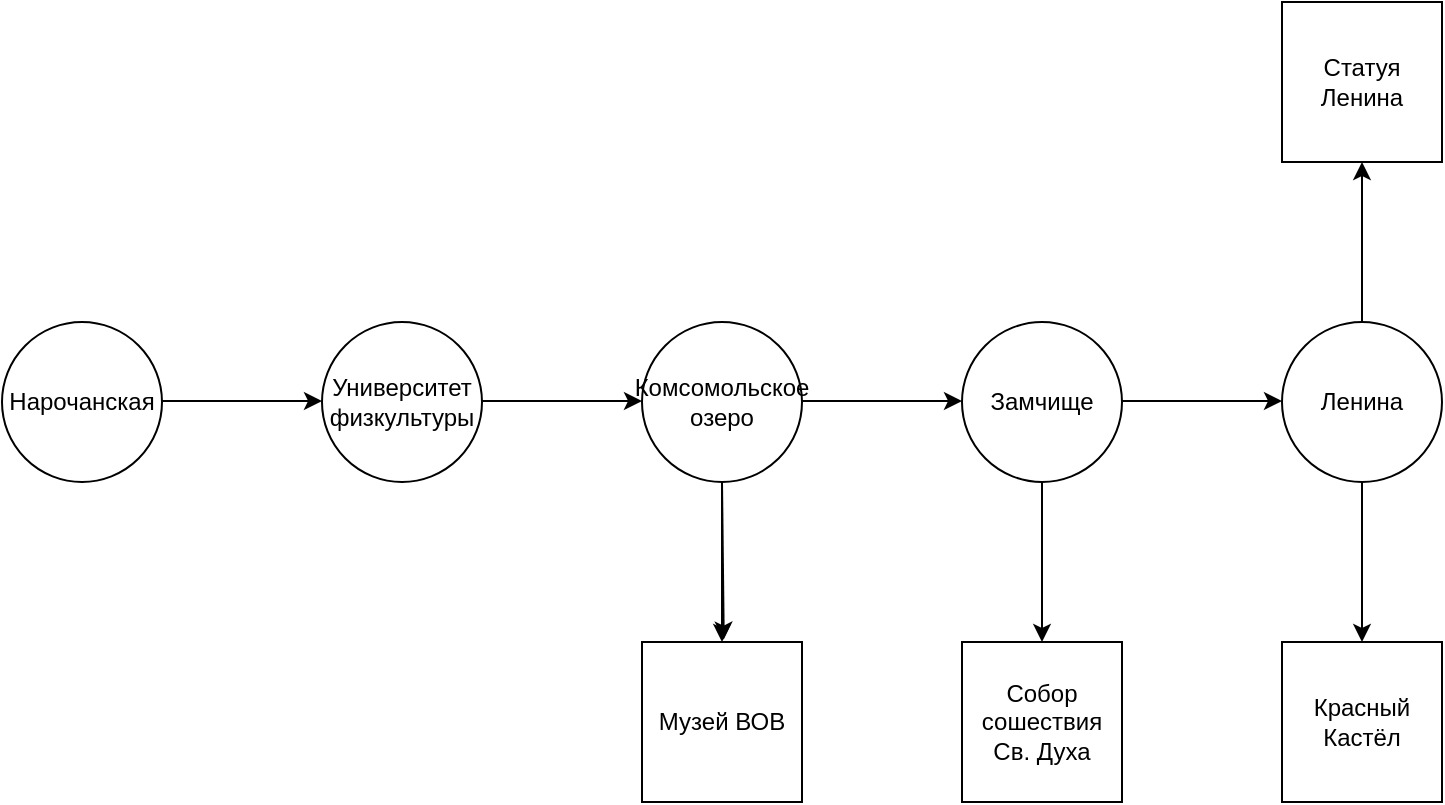 <mxfile version="24.4.4" type="device" pages="2">
  <diagram name="Автобусные остановки и достопримечательности на них" id="VE9fQW2GGmqCkDkTgluT">
    <mxGraphModel dx="1008" dy="621" grid="1" gridSize="10" guides="1" tooltips="1" connect="1" arrows="1" fold="1" page="1" pageScale="1" pageWidth="827" pageHeight="1169" math="0" shadow="0">
      <root>
        <mxCell id="0" />
        <mxCell id="1" parent="0" />
        <mxCell id="gk4gvXFLaNF_-KroWZaC-1" value="Нарочанская" style="ellipse;whiteSpace=wrap;html=1;aspect=fixed;" vertex="1" parent="1">
          <mxGeometry x="40" y="200" width="80" height="80" as="geometry" />
        </mxCell>
        <mxCell id="gk4gvXFLaNF_-KroWZaC-2" value="Университет физкультуры" style="ellipse;whiteSpace=wrap;html=1;aspect=fixed;" vertex="1" parent="1">
          <mxGeometry x="200" y="200" width="80" height="80" as="geometry" />
        </mxCell>
        <mxCell id="gk4gvXFLaNF_-KroWZaC-14" value="" style="edgeStyle=orthogonalEdgeStyle;rounded=0;orthogonalLoop=1;jettySize=auto;html=1;" edge="1" parent="1" source="gk4gvXFLaNF_-KroWZaC-3" target="gk4gvXFLaNF_-KroWZaC-11">
          <mxGeometry relative="1" as="geometry" />
        </mxCell>
        <mxCell id="gk4gvXFLaNF_-KroWZaC-3" value="Комсомольское озеро" style="ellipse;whiteSpace=wrap;html=1;aspect=fixed;" vertex="1" parent="1">
          <mxGeometry x="360" y="200" width="80" height="80" as="geometry" />
        </mxCell>
        <mxCell id="gk4gvXFLaNF_-KroWZaC-4" value="Замчище" style="ellipse;whiteSpace=wrap;html=1;aspect=fixed;" vertex="1" parent="1">
          <mxGeometry x="520" y="200" width="80" height="80" as="geometry" />
        </mxCell>
        <mxCell id="gk4gvXFLaNF_-KroWZaC-5" value="Ленина" style="ellipse;whiteSpace=wrap;html=1;aspect=fixed;" vertex="1" parent="1">
          <mxGeometry x="680" y="200" width="80" height="80" as="geometry" />
        </mxCell>
        <mxCell id="gk4gvXFLaNF_-KroWZaC-7" value="" style="endArrow=classic;html=1;rounded=0;" edge="1" parent="1">
          <mxGeometry width="50" height="50" relative="1" as="geometry">
            <mxPoint x="120" y="239.5" as="sourcePoint" />
            <mxPoint x="200" y="239.5" as="targetPoint" />
            <Array as="points">
              <mxPoint x="160" y="239.5" />
            </Array>
          </mxGeometry>
        </mxCell>
        <mxCell id="gk4gvXFLaNF_-KroWZaC-8" value="" style="endArrow=classic;html=1;rounded=0;" edge="1" parent="1">
          <mxGeometry width="50" height="50" relative="1" as="geometry">
            <mxPoint x="280" y="239.5" as="sourcePoint" />
            <mxPoint x="360" y="239.5" as="targetPoint" />
            <Array as="points">
              <mxPoint x="320" y="239.5" />
            </Array>
          </mxGeometry>
        </mxCell>
        <mxCell id="gk4gvXFLaNF_-KroWZaC-9" value="" style="endArrow=classic;html=1;rounded=0;" edge="1" parent="1">
          <mxGeometry width="50" height="50" relative="1" as="geometry">
            <mxPoint x="440" y="239.5" as="sourcePoint" />
            <mxPoint x="520" y="239.5" as="targetPoint" />
            <Array as="points">
              <mxPoint x="480" y="239.5" />
            </Array>
          </mxGeometry>
        </mxCell>
        <mxCell id="gk4gvXFLaNF_-KroWZaC-10" value="" style="endArrow=classic;html=1;rounded=0;" edge="1" parent="1">
          <mxGeometry width="50" height="50" relative="1" as="geometry">
            <mxPoint x="600" y="239.5" as="sourcePoint" />
            <mxPoint x="680" y="239.5" as="targetPoint" />
            <Array as="points">
              <mxPoint x="640" y="239.5" />
            </Array>
          </mxGeometry>
        </mxCell>
        <mxCell id="gk4gvXFLaNF_-KroWZaC-11" value="Музей ВОВ" style="whiteSpace=wrap;html=1;aspect=fixed;" vertex="1" parent="1">
          <mxGeometry x="360" y="360" width="80" height="80" as="geometry" />
        </mxCell>
        <mxCell id="gk4gvXFLaNF_-KroWZaC-12" value="" style="endArrow=classic;html=1;rounded=0;exitX=0.5;exitY=1;exitDx=0;exitDy=0;" edge="1" parent="1" source="gk4gvXFLaNF_-KroWZaC-3">
          <mxGeometry width="50" height="50" relative="1" as="geometry">
            <mxPoint x="399.12" y="280.0" as="sourcePoint" />
            <mxPoint x="400.88" y="358.8" as="targetPoint" />
          </mxGeometry>
        </mxCell>
        <mxCell id="gk4gvXFLaNF_-KroWZaC-13" value="Собор сошествия Св. Духа" style="whiteSpace=wrap;html=1;aspect=fixed;" vertex="1" parent="1">
          <mxGeometry x="520" y="360" width="80" height="80" as="geometry" />
        </mxCell>
        <mxCell id="gk4gvXFLaNF_-KroWZaC-15" value="" style="endArrow=classic;html=1;rounded=0;exitX=0.5;exitY=1;exitDx=0;exitDy=0;entryX=0.5;entryY=0;entryDx=0;entryDy=0;" edge="1" parent="1" source="gk4gvXFLaNF_-KroWZaC-4" target="gk4gvXFLaNF_-KroWZaC-13">
          <mxGeometry width="50" height="50" relative="1" as="geometry">
            <mxPoint x="559" y="281" as="sourcePoint" />
            <mxPoint x="560.88" y="360" as="targetPoint" />
          </mxGeometry>
        </mxCell>
        <mxCell id="gk4gvXFLaNF_-KroWZaC-16" value="" style="endArrow=classic;html=1;rounded=0;" edge="1" parent="1" source="gk4gvXFLaNF_-KroWZaC-5">
          <mxGeometry width="50" height="50" relative="1" as="geometry">
            <mxPoint x="695" y="360" as="sourcePoint" />
            <mxPoint x="720" y="360" as="targetPoint" />
          </mxGeometry>
        </mxCell>
        <mxCell id="gk4gvXFLaNF_-KroWZaC-17" value="Красный Кастёл" style="whiteSpace=wrap;html=1;aspect=fixed;" vertex="1" parent="1">
          <mxGeometry x="680" y="360" width="80" height="80" as="geometry" />
        </mxCell>
        <mxCell id="gk4gvXFLaNF_-KroWZaC-19" value="Статуя Ленина" style="whiteSpace=wrap;html=1;aspect=fixed;" vertex="1" parent="1">
          <mxGeometry x="680" y="40" width="80" height="80" as="geometry" />
        </mxCell>
        <mxCell id="gk4gvXFLaNF_-KroWZaC-20" value="" style="endArrow=classic;html=1;rounded=0;" edge="1" parent="1" source="gk4gvXFLaNF_-KroWZaC-5" target="gk4gvXFLaNF_-KroWZaC-19">
          <mxGeometry width="50" height="50" relative="1" as="geometry">
            <mxPoint x="680" y="170" as="sourcePoint" />
            <mxPoint x="730" y="120" as="targetPoint" />
          </mxGeometry>
        </mxCell>
      </root>
    </mxGraphModel>
  </diagram>
  <diagram id="hNG9teYfkXCvBOqIiDhB" name="Станции метро и достопримечательности на них">
    <mxGraphModel dx="1008" dy="621" grid="1" gridSize="10" guides="1" tooltips="1" connect="1" arrows="1" fold="1" page="1" pageScale="1" pageWidth="827" pageHeight="1169" math="0" shadow="0">
      <root>
        <mxCell id="0" />
        <mxCell id="1" parent="0" />
        <mxCell id="41P49eDQ0XiQNy2Eedqv-1" value="Малі́наўка" style="ellipse;whiteSpace=wrap;html=1;aspect=fixed;" vertex="1" parent="1">
          <mxGeometry x="100" y="250" width="60" height="60" as="geometry" />
        </mxCell>
        <mxCell id="41P49eDQ0XiQNy2Eedqv-2" value="Пятро́ўшчына" style="ellipse;whiteSpace=wrap;html=1;aspect=fixed;" vertex="1" parent="1">
          <mxGeometry x="190" y="250" width="60" height="60" as="geometry" />
        </mxCell>
        <mxCell id="41P49eDQ0XiQNy2Eedqv-3" value="Пло́шча Ле́ніна" style="ellipse;whiteSpace=wrap;html=1;aspect=fixed;" vertex="1" parent="1">
          <mxGeometry x="280" y="250" width="60" height="60" as="geometry" />
        </mxCell>
        <mxCell id="41P49eDQ0XiQNy2Eedqv-4" value="Кастры́чніцкая" style="ellipse;whiteSpace=wrap;html=1;aspect=fixed;" vertex="1" parent="1">
          <mxGeometry x="370" y="250" width="60" height="60" as="geometry" />
        </mxCell>
        <mxCell id="41P49eDQ0XiQNy2Eedqv-5" value="Пло́шча Яку́ба Ко́ласа" style="ellipse;whiteSpace=wrap;html=1;aspect=fixed;" vertex="1" parent="1">
          <mxGeometry x="460" y="250" width="60" height="60" as="geometry" />
        </mxCell>
        <mxCell id="41P49eDQ0XiQNy2Eedqv-6" value="Акадэ́мія наву́к" style="ellipse;whiteSpace=wrap;html=1;aspect=fixed;" vertex="1" parent="1">
          <mxGeometry x="550" y="250" width="60" height="60" as="geometry" />
        </mxCell>
        <mxCell id="41P49eDQ0XiQNy2Eedqv-7" value="Усхо́д" style="ellipse;whiteSpace=wrap;html=1;aspect=fixed;" vertex="1" parent="1">
          <mxGeometry x="640" y="250" width="60" height="60" as="geometry" />
        </mxCell>
        <mxCell id="41P49eDQ0XiQNy2Eedqv-8" value="" style="endArrow=classic;html=1;rounded=0;" edge="1" parent="1" source="41P49eDQ0XiQNy2Eedqv-1" target="41P49eDQ0XiQNy2Eedqv-2">
          <mxGeometry width="50" height="50" relative="1" as="geometry">
            <mxPoint x="390" y="350" as="sourcePoint" />
            <mxPoint x="440" y="300" as="targetPoint" />
          </mxGeometry>
        </mxCell>
        <mxCell id="41P49eDQ0XiQNy2Eedqv-9" value="" style="endArrow=classic;html=1;rounded=0;" edge="1" parent="1" source="41P49eDQ0XiQNy2Eedqv-2" target="41P49eDQ0XiQNy2Eedqv-3">
          <mxGeometry width="50" height="50" relative="1" as="geometry">
            <mxPoint x="390" y="350" as="sourcePoint" />
            <mxPoint x="440" y="300" as="targetPoint" />
          </mxGeometry>
        </mxCell>
        <mxCell id="41P49eDQ0XiQNy2Eedqv-10" value="" style="endArrow=classic;html=1;rounded=0;" edge="1" parent="1" source="41P49eDQ0XiQNy2Eedqv-3" target="41P49eDQ0XiQNy2Eedqv-4">
          <mxGeometry width="50" height="50" relative="1" as="geometry">
            <mxPoint x="390" y="350" as="sourcePoint" />
            <mxPoint x="440" y="300" as="targetPoint" />
          </mxGeometry>
        </mxCell>
        <mxCell id="41P49eDQ0XiQNy2Eedqv-11" value="" style="endArrow=classic;html=1;rounded=0;" edge="1" parent="1" source="41P49eDQ0XiQNy2Eedqv-4" target="41P49eDQ0XiQNy2Eedqv-5">
          <mxGeometry width="50" height="50" relative="1" as="geometry">
            <mxPoint x="390" y="350" as="sourcePoint" />
            <mxPoint x="440" y="300" as="targetPoint" />
          </mxGeometry>
        </mxCell>
        <mxCell id="41P49eDQ0XiQNy2Eedqv-12" value="" style="endArrow=classic;html=1;rounded=0;" edge="1" parent="1" source="41P49eDQ0XiQNy2Eedqv-5" target="41P49eDQ0XiQNy2Eedqv-6">
          <mxGeometry width="50" height="50" relative="1" as="geometry">
            <mxPoint x="390" y="350" as="sourcePoint" />
            <mxPoint x="440" y="300" as="targetPoint" />
          </mxGeometry>
        </mxCell>
        <mxCell id="41P49eDQ0XiQNy2Eedqv-13" value="" style="endArrow=classic;html=1;rounded=0;" edge="1" parent="1" source="41P49eDQ0XiQNy2Eedqv-6" target="41P49eDQ0XiQNy2Eedqv-7">
          <mxGeometry width="50" height="50" relative="1" as="geometry">
            <mxPoint x="390" y="350" as="sourcePoint" />
            <mxPoint x="440" y="300" as="targetPoint" />
          </mxGeometry>
        </mxCell>
        <mxCell id="41P49eDQ0XiQNy2Eedqv-14" value="Национальная библиотека" style="whiteSpace=wrap;html=1;aspect=fixed;" vertex="1" parent="1">
          <mxGeometry x="637.5" y="360" width="65" height="65" as="geometry" />
        </mxCell>
        <mxCell id="41P49eDQ0XiQNy2Eedqv-15" value="Национальная академия наук" style="whiteSpace=wrap;html=1;aspect=fixed;" vertex="1" parent="1">
          <mxGeometry x="547.5" y="130" width="65" height="65" as="geometry" />
        </mxCell>
        <mxCell id="41P49eDQ0XiQNy2Eedqv-16" value="Статуя Якуба Коласа" style="whiteSpace=wrap;html=1;aspect=fixed;" vertex="1" parent="1">
          <mxGeometry x="457.5" y="360" width="65" height="65" as="geometry" />
        </mxCell>
        <mxCell id="41P49eDQ0XiQNy2Eedqv-18" value="Театр Янки Купалы" style="whiteSpace=wrap;html=1;aspect=fixed;" vertex="1" parent="1">
          <mxGeometry x="367.5" y="130" width="65" height="65" as="geometry" />
        </mxCell>
        <mxCell id="41P49eDQ0XiQNy2Eedqv-19" value="Статуя Ленина" style="whiteSpace=wrap;html=1;aspect=fixed;" vertex="1" parent="1">
          <mxGeometry x="277.5" y="360" width="65" height="65" as="geometry" />
        </mxCell>
        <mxCell id="41P49eDQ0XiQNy2Eedqv-20" value="Красный костёл" style="whiteSpace=wrap;html=1;aspect=fixed;" vertex="1" parent="1">
          <mxGeometry x="277.5" y="130" width="65" height="65" as="geometry" />
        </mxCell>
        <mxCell id="41P49eDQ0XiQNy2Eedqv-21" value="" style="endArrow=classic;html=1;rounded=0;" edge="1" parent="1" source="41P49eDQ0XiQNy2Eedqv-3" target="41P49eDQ0XiQNy2Eedqv-19">
          <mxGeometry width="50" height="50" relative="1" as="geometry">
            <mxPoint x="390" y="350" as="sourcePoint" />
            <mxPoint x="440" y="300" as="targetPoint" />
          </mxGeometry>
        </mxCell>
        <mxCell id="41P49eDQ0XiQNy2Eedqv-22" value="" style="endArrow=classic;html=1;rounded=0;" edge="1" parent="1" source="41P49eDQ0XiQNy2Eedqv-3" target="41P49eDQ0XiQNy2Eedqv-20">
          <mxGeometry width="50" height="50" relative="1" as="geometry">
            <mxPoint x="390" y="350" as="sourcePoint" />
            <mxPoint x="440" y="300" as="targetPoint" />
          </mxGeometry>
        </mxCell>
        <mxCell id="41P49eDQ0XiQNy2Eedqv-23" value="" style="endArrow=classic;html=1;rounded=0;" edge="1" parent="1" source="41P49eDQ0XiQNy2Eedqv-4" target="41P49eDQ0XiQNy2Eedqv-18">
          <mxGeometry width="50" height="50" relative="1" as="geometry">
            <mxPoint x="390" y="350" as="sourcePoint" />
            <mxPoint x="440" y="300" as="targetPoint" />
          </mxGeometry>
        </mxCell>
        <mxCell id="41P49eDQ0XiQNy2Eedqv-24" value="" style="endArrow=classic;html=1;rounded=0;" edge="1" parent="1" source="41P49eDQ0XiQNy2Eedqv-5" target="41P49eDQ0XiQNy2Eedqv-16">
          <mxGeometry width="50" height="50" relative="1" as="geometry">
            <mxPoint x="390" y="350" as="sourcePoint" />
            <mxPoint x="440" y="300" as="targetPoint" />
          </mxGeometry>
        </mxCell>
        <mxCell id="41P49eDQ0XiQNy2Eedqv-25" value="" style="endArrow=classic;html=1;rounded=0;" edge="1" parent="1" source="41P49eDQ0XiQNy2Eedqv-7" target="41P49eDQ0XiQNy2Eedqv-14">
          <mxGeometry width="50" height="50" relative="1" as="geometry">
            <mxPoint x="390" y="350" as="sourcePoint" />
            <mxPoint x="440" y="300" as="targetPoint" />
          </mxGeometry>
        </mxCell>
        <mxCell id="41P49eDQ0XiQNy2Eedqv-26" value="" style="endArrow=classic;html=1;rounded=0;" edge="1" parent="1" source="41P49eDQ0XiQNy2Eedqv-6" target="41P49eDQ0XiQNy2Eedqv-15">
          <mxGeometry width="50" height="50" relative="1" as="geometry">
            <mxPoint x="390" y="350" as="sourcePoint" />
            <mxPoint x="440" y="300" as="targetPoint" />
          </mxGeometry>
        </mxCell>
      </root>
    </mxGraphModel>
  </diagram>
</mxfile>
